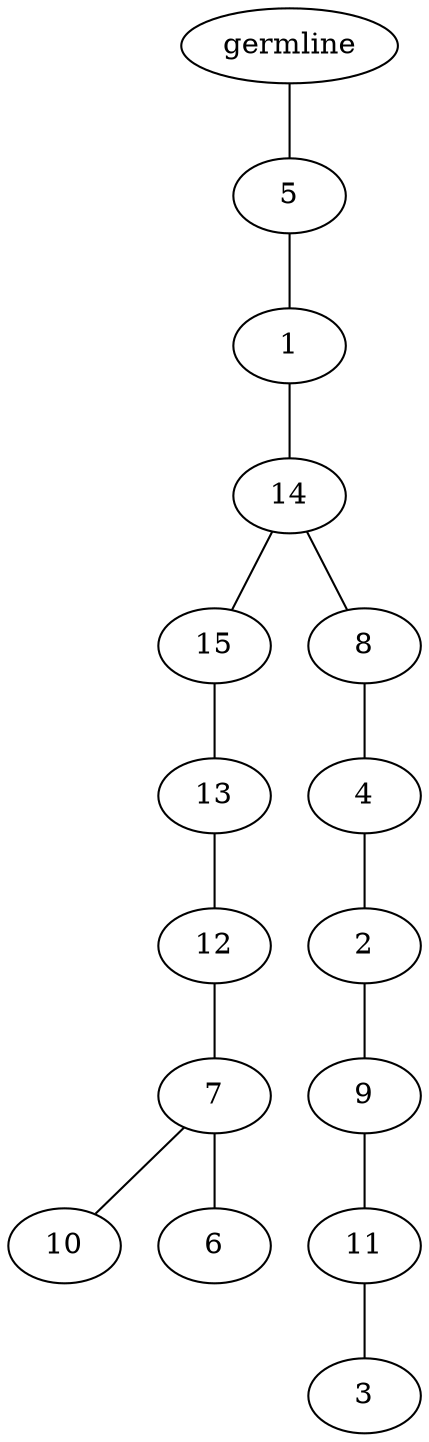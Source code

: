 graph tree {
    "139834965402720" [label="germline"];
    "139834965360992" [label="5"];
    "139834965362096" [label="1"];
    "139834965364496" [label="14"];
    "139834964226352" [label="15"];
    "139834964226832" [label="13"];
    "139834964227264" [label="12"];
    "139834964227408" [label="7"];
    "139834964227792" [label="10"];
    "139834964227600" [label="6"];
    "139834964227456" [label="8"];
    "139834964226448" [label="4"];
    "139834965364208" [label="2"];
    "139834965364448" [label="9"];
    "139834964226400" [label="11"];
    "139834964226688" [label="3"];
    "139834965402720" -- "139834965360992";
    "139834965360992" -- "139834965362096";
    "139834965362096" -- "139834965364496";
    "139834965364496" -- "139834964226352";
    "139834965364496" -- "139834964227456";
    "139834964226352" -- "139834964226832";
    "139834964226832" -- "139834964227264";
    "139834964227264" -- "139834964227408";
    "139834964227408" -- "139834964227792";
    "139834964227408" -- "139834964227600";
    "139834964227456" -- "139834964226448";
    "139834964226448" -- "139834965364208";
    "139834965364208" -- "139834965364448";
    "139834965364448" -- "139834964226400";
    "139834964226400" -- "139834964226688";
}
